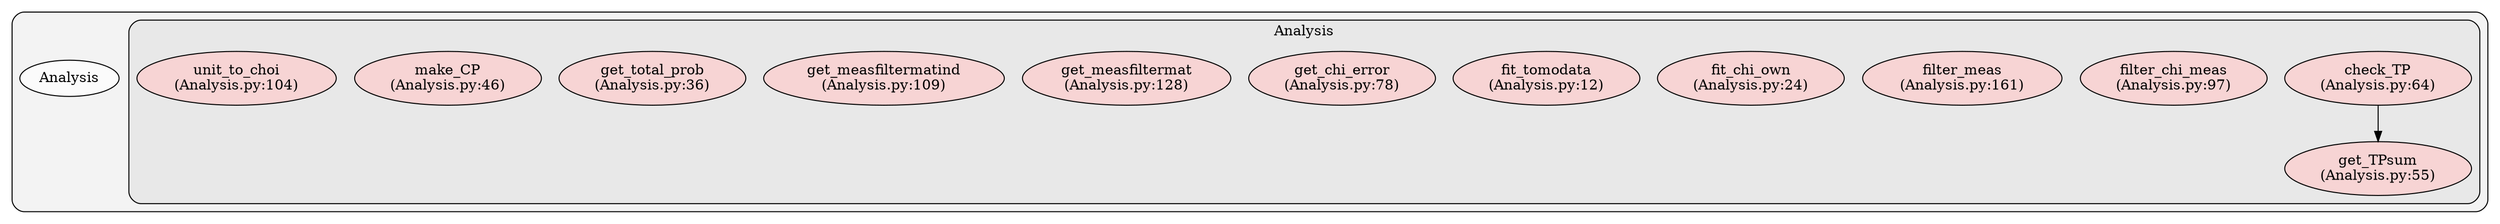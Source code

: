 digraph G {
    graph [rankdir=TB, clusterrank="local"];
    subgraph cluster_G {

        graph [style="filled,rounded",fillcolor="#80808018", label=""];
        Analysis [label="Analysis", style="filled", fillcolor="#ffffffb2", fontcolor="#000000", group="0"];
        subgraph cluster_Analysis {

            graph [style="filled,rounded",fillcolor="#80808018", label="Analysis"];
            Analysis__check_TP [label="check_TP\n(Analysis.py:64)", style="filled", fillcolor="#feccccb2", fontcolor="#000000", group="0"];
        }
        subgraph cluster_Analysis {

            graph [style="filled,rounded",fillcolor="#80808018", label="Analysis"];
            Analysis__filter_chi_meas [label="filter_chi_meas\n(Analysis.py:97)", style="filled", fillcolor="#feccccb2", fontcolor="#000000", group="0"];
        }
        subgraph cluster_Analysis {

            graph [style="filled,rounded",fillcolor="#80808018", label="Analysis"];
            Analysis__filter_meas [label="filter_meas\n(Analysis.py:161)", style="filled", fillcolor="#feccccb2", fontcolor="#000000", group="0"];
        }
        subgraph cluster_Analysis {

            graph [style="filled,rounded",fillcolor="#80808018", label="Analysis"];
            Analysis__fit_chi_own [label="fit_chi_own\n(Analysis.py:24)", style="filled", fillcolor="#feccccb2", fontcolor="#000000", group="0"];
        }
        subgraph cluster_Analysis {

            graph [style="filled,rounded",fillcolor="#80808018", label="Analysis"];
            Analysis__fit_tomodata [label="fit_tomodata\n(Analysis.py:12)", style="filled", fillcolor="#feccccb2", fontcolor="#000000", group="0"];
        }
        subgraph cluster_Analysis {

            graph [style="filled,rounded",fillcolor="#80808018", label="Analysis"];
            Analysis__get_TPsum [label="get_TPsum\n(Analysis.py:55)", style="filled", fillcolor="#feccccb2", fontcolor="#000000", group="0"];
        }
        subgraph cluster_Analysis {

            graph [style="filled,rounded",fillcolor="#80808018", label="Analysis"];
            Analysis__get_chi_error [label="get_chi_error\n(Analysis.py:78)", style="filled", fillcolor="#feccccb2", fontcolor="#000000", group="0"];
        }
        subgraph cluster_Analysis {

            graph [style="filled,rounded",fillcolor="#80808018", label="Analysis"];
            Analysis__get_measfiltermat [label="get_measfiltermat\n(Analysis.py:128)", style="filled", fillcolor="#feccccb2", fontcolor="#000000", group="0"];
        }
        subgraph cluster_Analysis {

            graph [style="filled,rounded",fillcolor="#80808018", label="Analysis"];
            Analysis__get_measfiltermatind [label="get_measfiltermatind\n(Analysis.py:109)", style="filled", fillcolor="#feccccb2", fontcolor="#000000", group="0"];
        }
        subgraph cluster_Analysis {

            graph [style="filled,rounded",fillcolor="#80808018", label="Analysis"];
            Analysis__get_total_prob [label="get_total_prob\n(Analysis.py:36)", style="filled", fillcolor="#feccccb2", fontcolor="#000000", group="0"];
        }
        subgraph cluster_Analysis {

            graph [style="filled,rounded",fillcolor="#80808018", label="Analysis"];
            Analysis__make_CP [label="make_CP\n(Analysis.py:46)", style="filled", fillcolor="#feccccb2", fontcolor="#000000", group="0"];
        }
        subgraph cluster_Analysis {

            graph [style="filled,rounded",fillcolor="#80808018", label="Analysis"];
            Analysis__unit_to_choi [label="unit_to_choi\n(Analysis.py:104)", style="filled", fillcolor="#feccccb2", fontcolor="#000000", group="0"];
        }
    }
        Analysis__check_TP -> Analysis__get_TPsum [style="solid", color="#000000"];
    }
